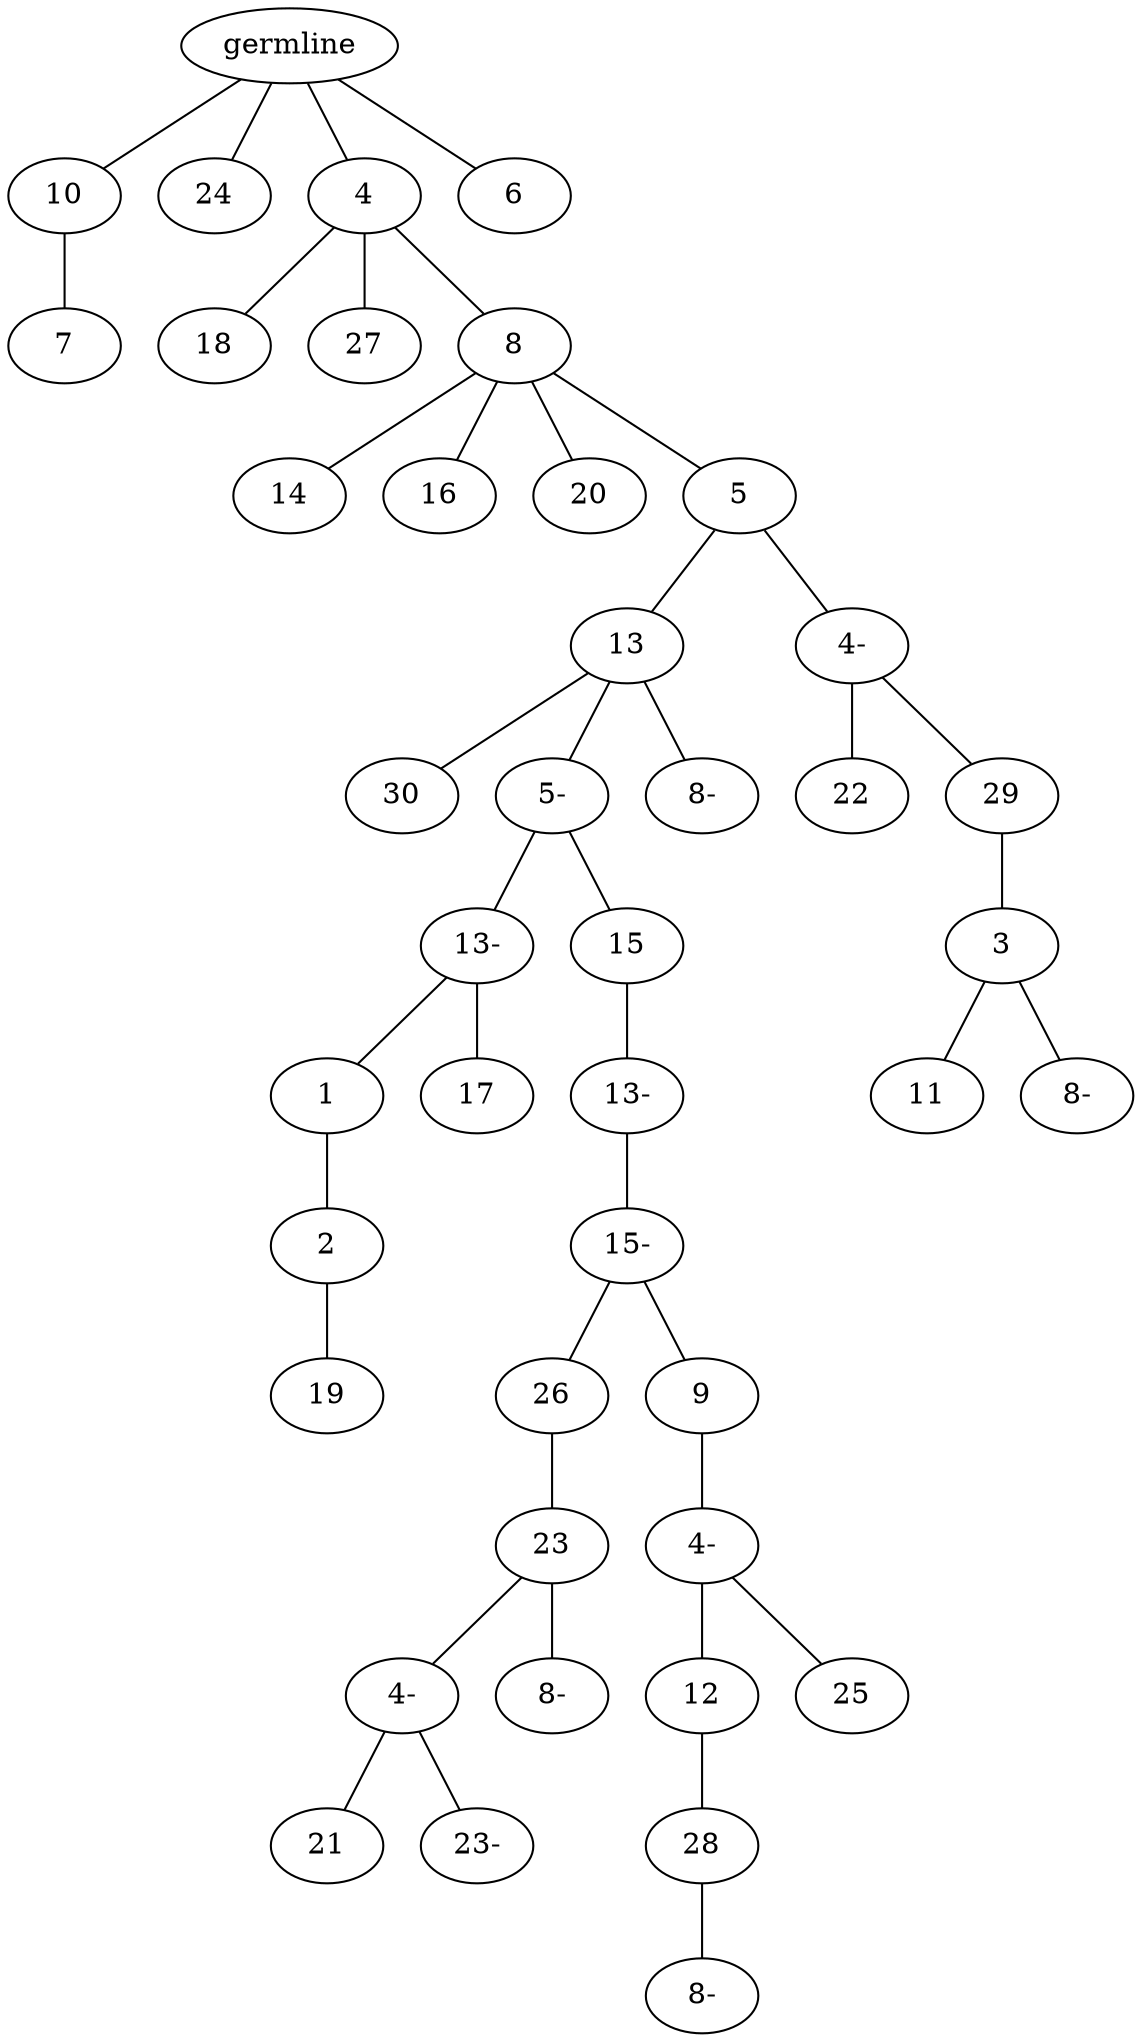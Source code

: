 graph tree {
    "139940666204512" [label="germline"];
    "139940666205904" [label="10"];
    "139940666155648" [label="7"];
    "139940666204320" [label="24"];
    "139940666205136" [label="4"];
    "139940666157616" [label="18"];
    "139940666155120" [label="27"];
    "139940666156896" [label="8"];
    "139940666289840" [label="14"];
    "139940666287920" [label="16"];
    "139940666146432" [label="20"];
    "139940666146288" [label="5"];
    "139940666144848" [label="13"];
    "139940666146000" [label="30"];
    "139940666143984" [label="5-"];
    "139940666143312" [label="13-"];
    "139940666145952" [label="1"];
    "139940666143936" [label="2"];
    "139940666143360" [label="19"];
    "139940666144704" [label="17"];
    "139940666146480" [label="15"];
    "139940666142928" [label="13-"];
    "139940666143024" [label="15-"];
    "139940666374752" [label="26"];
    "139940666372352" [label="23"];
    "139940666374080" [label="4-"];
    "139940666374656" [label="21"];
    "139940666373936" [label="23-"];
    "139940666204992" [label="8-"];
    "139940666373024" [label="9"];
    "139940666375184" [label="4-"];
    "139940666372832" [label="12"];
    "139940666373312" [label="28"];
    "139940666374800" [label="8-"];
    "139940666375664" [label="25"];
    "139940666146336" [label="8-"];
    "139940666145616" [label="4-"];
    "139940666146384" [label="22"];
    "139940666146048" [label="29"];
    "139940666144560" [label="3"];
    "139940666373600" [label="11"];
    "139940666373120" [label="8-"];
    "139940666207536" [label="6"];
    "139940666204512" -- "139940666205904";
    "139940666204512" -- "139940666204320";
    "139940666204512" -- "139940666205136";
    "139940666204512" -- "139940666207536";
    "139940666205904" -- "139940666155648";
    "139940666205136" -- "139940666157616";
    "139940666205136" -- "139940666155120";
    "139940666205136" -- "139940666156896";
    "139940666156896" -- "139940666289840";
    "139940666156896" -- "139940666287920";
    "139940666156896" -- "139940666146432";
    "139940666156896" -- "139940666146288";
    "139940666146288" -- "139940666144848";
    "139940666146288" -- "139940666145616";
    "139940666144848" -- "139940666146000";
    "139940666144848" -- "139940666143984";
    "139940666144848" -- "139940666146336";
    "139940666143984" -- "139940666143312";
    "139940666143984" -- "139940666146480";
    "139940666143312" -- "139940666145952";
    "139940666143312" -- "139940666144704";
    "139940666145952" -- "139940666143936";
    "139940666143936" -- "139940666143360";
    "139940666146480" -- "139940666142928";
    "139940666142928" -- "139940666143024";
    "139940666143024" -- "139940666374752";
    "139940666143024" -- "139940666373024";
    "139940666374752" -- "139940666372352";
    "139940666372352" -- "139940666374080";
    "139940666372352" -- "139940666204992";
    "139940666374080" -- "139940666374656";
    "139940666374080" -- "139940666373936";
    "139940666373024" -- "139940666375184";
    "139940666375184" -- "139940666372832";
    "139940666375184" -- "139940666375664";
    "139940666372832" -- "139940666373312";
    "139940666373312" -- "139940666374800";
    "139940666145616" -- "139940666146384";
    "139940666145616" -- "139940666146048";
    "139940666146048" -- "139940666144560";
    "139940666144560" -- "139940666373600";
    "139940666144560" -- "139940666373120";
}
